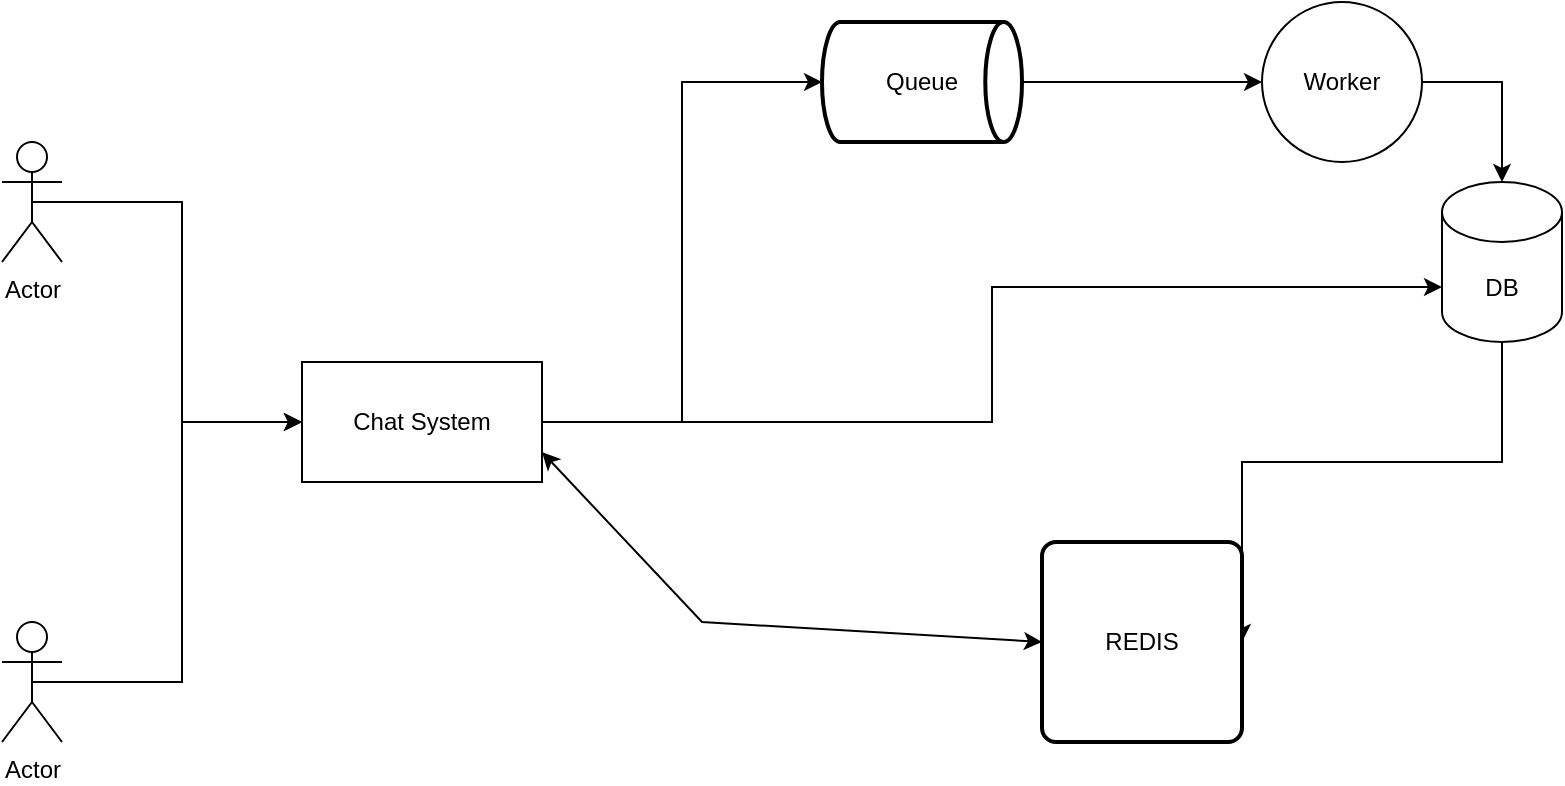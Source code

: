 <mxfile version="20.3.0" type="device"><diagram id="AW5m5HLNbCPmyjvvSFjx" name="Page-1"><mxGraphModel dx="1038" dy="547" grid="1" gridSize="10" guides="1" tooltips="1" connect="1" arrows="1" fold="1" page="1" pageScale="1" pageWidth="850" pageHeight="1100" math="0" shadow="0"><root><mxCell id="0"/><mxCell id="1" parent="0"/><mxCell id="tMmgnD7GRfKt_8XbkzCK-12" style="edgeStyle=orthogonalEdgeStyle;rounded=0;orthogonalLoop=1;jettySize=auto;html=1;exitX=0.5;exitY=0.5;exitDx=0;exitDy=0;exitPerimeter=0;entryX=0;entryY=0.5;entryDx=0;entryDy=0;" parent="1" source="tMmgnD7GRfKt_8XbkzCK-1" target="tMmgnD7GRfKt_8XbkzCK-5" edge="1"><mxGeometry relative="1" as="geometry"/></mxCell><mxCell id="tMmgnD7GRfKt_8XbkzCK-1" value="Actor" style="shape=umlActor;verticalLabelPosition=bottom;verticalAlign=top;html=1;outlineConnect=0;" parent="1" vertex="1"><mxGeometry x="30" y="130" width="30" height="60" as="geometry"/></mxCell><mxCell id="tMmgnD7GRfKt_8XbkzCK-13" style="edgeStyle=orthogonalEdgeStyle;rounded=0;orthogonalLoop=1;jettySize=auto;html=1;exitX=0.5;exitY=0.5;exitDx=0;exitDy=0;exitPerimeter=0;entryX=0;entryY=0.5;entryDx=0;entryDy=0;" parent="1" source="tMmgnD7GRfKt_8XbkzCK-2" target="tMmgnD7GRfKt_8XbkzCK-5" edge="1"><mxGeometry relative="1" as="geometry"><mxPoint x="120" y="270" as="targetPoint"/></mxGeometry></mxCell><mxCell id="tMmgnD7GRfKt_8XbkzCK-2" value="Actor" style="shape=umlActor;verticalLabelPosition=bottom;verticalAlign=top;html=1;outlineConnect=0;" parent="1" vertex="1"><mxGeometry x="30" y="370" width="30" height="60" as="geometry"/></mxCell><mxCell id="tMmgnD7GRfKt_8XbkzCK-19" style="edgeStyle=orthogonalEdgeStyle;rounded=0;orthogonalLoop=1;jettySize=auto;html=1;entryX=0;entryY=0.5;entryDx=0;entryDy=0;entryPerimeter=0;" parent="1" source="tMmgnD7GRfKt_8XbkzCK-5" target="tMmgnD7GRfKt_8XbkzCK-17" edge="1"><mxGeometry relative="1" as="geometry"/></mxCell><mxCell id="7n80Y_iv_lQl-qbEpYKd-1" style="edgeStyle=orthogonalEdgeStyle;rounded=0;orthogonalLoop=1;jettySize=auto;html=1;entryX=0;entryY=0;entryDx=0;entryDy=52.5;entryPerimeter=0;" edge="1" parent="1" source="tMmgnD7GRfKt_8XbkzCK-5" target="tMmgnD7GRfKt_8XbkzCK-6"><mxGeometry relative="1" as="geometry"/></mxCell><mxCell id="tMmgnD7GRfKt_8XbkzCK-5" value="Chat System" style="rounded=0;whiteSpace=wrap;html=1;" parent="1" vertex="1"><mxGeometry x="180" y="240" width="120" height="60" as="geometry"/></mxCell><mxCell id="tMmgnD7GRfKt_8XbkzCK-38" style="edgeStyle=orthogonalEdgeStyle;rounded=0;orthogonalLoop=1;jettySize=auto;html=1;entryX=1;entryY=0.5;entryDx=0;entryDy=0;" parent="1" source="tMmgnD7GRfKt_8XbkzCK-6" target="tMmgnD7GRfKt_8XbkzCK-24" edge="1"><mxGeometry relative="1" as="geometry"><Array as="points"><mxPoint x="780" y="290"/></Array><mxPoint x="740" y="290" as="targetPoint"/></mxGeometry></mxCell><mxCell id="tMmgnD7GRfKt_8XbkzCK-6" value="DB" style="shape=cylinder3;whiteSpace=wrap;html=1;boundedLbl=1;backgroundOutline=1;size=15;" parent="1" vertex="1"><mxGeometry x="750" y="150" width="60" height="80" as="geometry"/></mxCell><mxCell id="tMmgnD7GRfKt_8XbkzCK-20" style="edgeStyle=orthogonalEdgeStyle;rounded=0;orthogonalLoop=1;jettySize=auto;html=1;strokeColor=none;startArrow=none;" parent="1" source="tMmgnD7GRfKt_8XbkzCK-30" target="tMmgnD7GRfKt_8XbkzCK-6" edge="1"><mxGeometry relative="1" as="geometry"/></mxCell><mxCell id="tMmgnD7GRfKt_8XbkzCK-31" style="edgeStyle=orthogonalEdgeStyle;rounded=1;orthogonalLoop=1;jettySize=auto;html=1;exitX=1;exitY=0.5;exitDx=0;exitDy=0;exitPerimeter=0;" parent="1" source="tMmgnD7GRfKt_8XbkzCK-17" target="tMmgnD7GRfKt_8XbkzCK-30" edge="1"><mxGeometry relative="1" as="geometry"/></mxCell><mxCell id="tMmgnD7GRfKt_8XbkzCK-17" value="Queue" style="strokeWidth=2;html=1;shape=mxgraph.flowchart.direct_data;whiteSpace=wrap;" parent="1" vertex="1"><mxGeometry x="440" y="70" width="100" height="60" as="geometry"/></mxCell><mxCell id="tMmgnD7GRfKt_8XbkzCK-24" value="REDIS" style="rounded=1;whiteSpace=wrap;html=1;absoluteArcSize=1;arcSize=14;strokeWidth=2;" parent="1" vertex="1"><mxGeometry x="550" y="330" width="100" height="100" as="geometry"/></mxCell><mxCell id="tMmgnD7GRfKt_8XbkzCK-32" style="edgeStyle=orthogonalEdgeStyle;rounded=0;orthogonalLoop=1;jettySize=auto;html=1;entryX=0.5;entryY=0;entryDx=0;entryDy=0;entryPerimeter=0;" parent="1" source="tMmgnD7GRfKt_8XbkzCK-30" target="tMmgnD7GRfKt_8XbkzCK-6" edge="1"><mxGeometry relative="1" as="geometry"><mxPoint x="790" y="140" as="targetPoint"/><Array as="points"><mxPoint x="780" y="100"/></Array></mxGeometry></mxCell><mxCell id="tMmgnD7GRfKt_8XbkzCK-30" value="Worker" style="ellipse;whiteSpace=wrap;html=1;aspect=fixed;" parent="1" vertex="1"><mxGeometry x="660" y="60" width="80" height="80" as="geometry"/></mxCell><mxCell id="tMmgnD7GRfKt_8XbkzCK-33" value="" style="edgeStyle=orthogonalEdgeStyle;rounded=0;orthogonalLoop=1;jettySize=auto;html=1;strokeColor=none;endArrow=none;" parent="1" source="tMmgnD7GRfKt_8XbkzCK-17" target="tMmgnD7GRfKt_8XbkzCK-30" edge="1"><mxGeometry relative="1" as="geometry"><mxPoint x="540" y="100" as="sourcePoint"/><mxPoint x="780" y="150" as="targetPoint"/></mxGeometry></mxCell><mxCell id="tMmgnD7GRfKt_8XbkzCK-42" value="" style="endArrow=classic;startArrow=classic;html=1;rounded=0;exitX=1;exitY=0.75;exitDx=0;exitDy=0;entryX=0;entryY=0.5;entryDx=0;entryDy=0;" parent="1" source="tMmgnD7GRfKt_8XbkzCK-5" edge="1" target="tMmgnD7GRfKt_8XbkzCK-24"><mxGeometry width="50" height="50" relative="1" as="geometry"><mxPoint x="400" y="310" as="sourcePoint"/><mxPoint x="490" y="285" as="targetPoint"/><Array as="points"><mxPoint x="380" y="370"/></Array></mxGeometry></mxCell></root></mxGraphModel></diagram></mxfile>